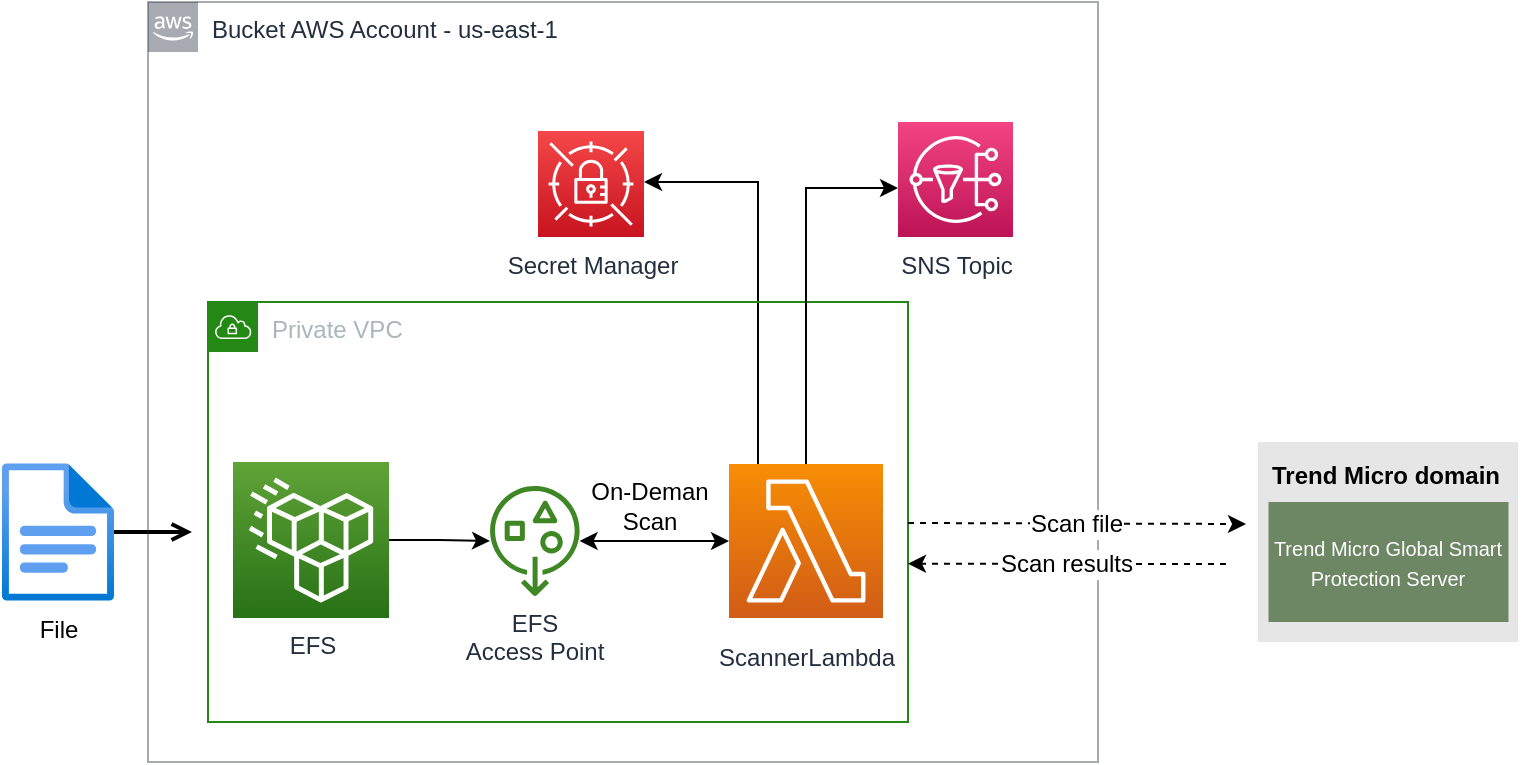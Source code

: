 <mxfile version="21.1.2" type="device">
  <diagram id="Ht1M8jgEwFfnCIfOTk4-" name="Page-1">
    <mxGraphModel dx="1154" dy="626" grid="1" gridSize="10" guides="1" tooltips="1" connect="1" arrows="1" fold="1" page="1" pageScale="1" pageWidth="1169" pageHeight="827" math="0" shadow="0">
      <root>
        <mxCell id="0" />
        <mxCell id="1" parent="0" />
        <mxCell id="UEzPUAAOIrF-is8g5C7q-88" value="" style="edgeStyle=orthogonalEdgeStyle;rounded=0;orthogonalLoop=1;jettySize=auto;html=1;endArrow=open;endFill=0;strokeWidth=2;" parent="1" source="SOLaATFvumEIcmYHhmR9-1" edge="1">
          <mxGeometry relative="1" as="geometry">
            <mxPoint x="64.99" y="254" as="sourcePoint" />
            <mxPoint x="106.998" y="335.034" as="targetPoint" />
          </mxGeometry>
        </mxCell>
        <mxCell id="SOLaATFvumEIcmYHhmR9-1" value="File" style="aspect=fixed;html=1;points=[];align=center;image;fontSize=12;image=img/lib/azure2/general/File.svg;" parent="1" vertex="1">
          <mxGeometry x="11.99" y="300.5" width="56.0" height="69" as="geometry" />
        </mxCell>
        <mxCell id="SOLaATFvumEIcmYHhmR9-37" value="" style="rounded=0;whiteSpace=wrap;html=1;labelBackgroundColor=none;fontSize=12;fillColor=#E6E6E6;fontColor=#333333;strokeColor=none;" parent="1" vertex="1">
          <mxGeometry x="640" y="290" width="130" height="100" as="geometry" />
        </mxCell>
        <mxCell id="SOLaATFvumEIcmYHhmR9-38" value="" style="endArrow=classic;html=1;rounded=0;fontSize=12;dashed=1;" parent="1" edge="1">
          <mxGeometry width="50" height="50" relative="1" as="geometry">
            <mxPoint x="649.5" y="350" as="sourcePoint" />
            <mxPoint x="689.5" y="350" as="targetPoint" />
          </mxGeometry>
        </mxCell>
        <mxCell id="SOLaATFvumEIcmYHhmR9-40" value="" style="endArrow=classic;html=1;rounded=0;fontSize=12;dashed=1;" parent="1" edge="1">
          <mxGeometry width="50" height="50" relative="1" as="geometry">
            <mxPoint x="689.5" y="370" as="sourcePoint" />
            <mxPoint x="660" y="370" as="targetPoint" />
          </mxGeometry>
        </mxCell>
        <mxCell id="SOLaATFvumEIcmYHhmR9-42" value="&lt;h6&gt;&lt;font style=&quot;font-size: 12px;&quot;&gt;Trend Micro domain&lt;/font&gt;&lt;/h6&gt;" style="text;html=1;strokeColor=none;fillColor=none;align=left;verticalAlign=middle;whiteSpace=wrap;rounded=0;labelBackgroundColor=none;fontSize=24;" parent="1" vertex="1">
          <mxGeometry x="644.75" y="290" width="120.5" height="30" as="geometry" />
        </mxCell>
        <mxCell id="SOLaATFvumEIcmYHhmR9-43" value="&lt;font style=&quot;font-size: 10px;&quot;&gt;Trend Micro Global Smart Protection Server&lt;/font&gt;" style="rounded=0;whiteSpace=wrap;html=1;labelBackgroundColor=none;fontSize=12;fillColor=#6d8764;strokeColor=none;fontColor=#ffffff;align=center;" parent="1" vertex="1">
          <mxGeometry x="645.25" y="320" width="120" height="60" as="geometry" />
        </mxCell>
        <mxCell id="qXlvel-bi4WhbtgMyOii-1" value="Bucket AWS Account - us-east-1" style="points=[[0,0],[0.25,0],[0.5,0],[0.75,0],[1,0],[1,0.25],[1,0.5],[1,0.75],[1,1],[0.75,1],[0.5,1],[0.25,1],[0,1],[0,0.75],[0,0.5],[0,0.25]];outlineConnect=0;gradientColor=none;html=1;whiteSpace=wrap;fontSize=12;fontStyle=0;shape=mxgraph.aws4.group;grIcon=mxgraph.aws4.group_aws_cloud_alt;strokeColor=#232F3E;fillColor=none;verticalAlign=top;align=left;spacingLeft=30;fontColor=#232F3E;dashed=0;labelBackgroundColor=#ffffff;container=1;pointerEvents=0;collapsible=0;recursiveResize=0;opacity=40;" parent="1" vertex="1">
          <mxGeometry x="85" y="70" width="475" height="380" as="geometry" />
        </mxCell>
        <mxCell id="2IOmamh5XuwDfRD4WM8--15" value="" style="endArrow=classic;html=1;rounded=0;edgeStyle=orthogonalEdgeStyle;" edge="1" parent="qXlvel-bi4WhbtgMyOii-1" source="qXlvel-bi4WhbtgMyOii-6" target="9Sry7bMXCBuVQDnMyCVN-2">
          <mxGeometry width="50" height="50" relative="1" as="geometry">
            <mxPoint x="395" y="270" as="sourcePoint" />
            <mxPoint x="445" y="220" as="targetPoint" />
            <Array as="points">
              <mxPoint x="305" y="90" />
            </Array>
          </mxGeometry>
        </mxCell>
        <mxCell id="2IOmamh5XuwDfRD4WM8--9" value="Private VPC" style="points=[[0,0],[0.25,0],[0.5,0],[0.75,0],[1,0],[1,0.25],[1,0.5],[1,0.75],[1,1],[0.75,1],[0.5,1],[0.25,1],[0,1],[0,0.75],[0,0.5],[0,0.25]];outlineConnect=0;gradientColor=none;html=1;whiteSpace=wrap;fontSize=12;fontStyle=0;container=1;pointerEvents=0;collapsible=0;recursiveResize=0;shape=mxgraph.aws4.group;grIcon=mxgraph.aws4.group_vpc;strokeColor=#248814;fillColor=none;verticalAlign=top;align=left;spacingLeft=30;fontColor=#AAB7B8;dashed=0;" vertex="1" parent="qXlvel-bi4WhbtgMyOii-1">
          <mxGeometry x="30" y="150" width="350" height="210" as="geometry" />
        </mxCell>
        <mxCell id="qXlvel-bi4WhbtgMyOii-6" value="ScannerLambda" style="outlineConnect=0;fontColor=#232F3E;gradientColor=#F78E04;gradientDirection=north;fillColor=#D05C17;strokeColor=#ffffff;dashed=0;verticalLabelPosition=bottom;verticalAlign=top;align=center;html=1;fontSize=12;fontStyle=0;aspect=fixed;shape=mxgraph.aws4.resourceIcon;resIcon=mxgraph.aws4.lambda;labelBackgroundColor=#ffffff;spacingTop=6;" parent="2IOmamh5XuwDfRD4WM8--9" vertex="1">
          <mxGeometry x="260.5" y="81" width="77" height="77" as="geometry" />
        </mxCell>
        <mxCell id="2IOmamh5XuwDfRD4WM8--10" value="" style="edgeStyle=orthogonalEdgeStyle;rounded=0;orthogonalLoop=1;jettySize=auto;html=1;" edge="1" parent="2IOmamh5XuwDfRD4WM8--9" source="2IOmamh5XuwDfRD4WM8--1" target="2IOmamh5XuwDfRD4WM8--2">
          <mxGeometry relative="1" as="geometry" />
        </mxCell>
        <mxCell id="2IOmamh5XuwDfRD4WM8--1" value="EFS" style="sketch=0;points=[[0,0,0],[0.25,0,0],[0.5,0,0],[0.75,0,0],[1,0,0],[0,1,0],[0.25,1,0],[0.5,1,0],[0.75,1,0],[1,1,0],[0,0.25,0],[0,0.5,0],[0,0.75,0],[1,0.25,0],[1,0.5,0],[1,0.75,0]];outlineConnect=0;fontColor=#232F3E;gradientColor=#60A337;gradientDirection=north;fillColor=#277116;strokeColor=#ffffff;dashed=0;verticalLabelPosition=bottom;verticalAlign=top;align=center;html=1;fontSize=12;fontStyle=0;aspect=fixed;shape=mxgraph.aws4.resourceIcon;resIcon=mxgraph.aws4.efs_standard;" vertex="1" parent="2IOmamh5XuwDfRD4WM8--9">
          <mxGeometry x="12.5" y="80" width="78" height="78" as="geometry" />
        </mxCell>
        <mxCell id="2IOmamh5XuwDfRD4WM8--2" value="EFS&lt;br&gt;Access Point" style="sketch=0;outlineConnect=0;fontColor=#232F3E;gradientColor=none;fillColor=#3F8624;strokeColor=none;dashed=0;verticalLabelPosition=bottom;verticalAlign=top;align=center;html=1;fontSize=12;fontStyle=0;aspect=fixed;pointerEvents=1;shape=mxgraph.aws4.general_access_points;" vertex="1" parent="2IOmamh5XuwDfRD4WM8--9">
          <mxGeometry x="140.5" y="92" width="45.83" height="55" as="geometry" />
        </mxCell>
        <mxCell id="2IOmamh5XuwDfRD4WM8--12" value="" style="endArrow=classic;startArrow=classic;html=1;rounded=0;" edge="1" parent="2IOmamh5XuwDfRD4WM8--9" source="2IOmamh5XuwDfRD4WM8--2" target="qXlvel-bi4WhbtgMyOii-6">
          <mxGeometry width="50" height="50" relative="1" as="geometry">
            <mxPoint x="370.5" y="120.5" as="sourcePoint" />
            <mxPoint x="420.5" y="70.5" as="targetPoint" />
          </mxGeometry>
        </mxCell>
        <mxCell id="2IOmamh5XuwDfRD4WM8--17" value="On-Deman Scan" style="text;strokeColor=none;align=center;fillColor=none;html=1;verticalAlign=middle;whiteSpace=wrap;rounded=0;" vertex="1" parent="2IOmamh5XuwDfRD4WM8--9">
          <mxGeometry x="175.5" y="87" width="90" height="30" as="geometry" />
        </mxCell>
        <mxCell id="9Sry7bMXCBuVQDnMyCVN-2" value="Secret Manager" style="sketch=0;points=[[0,0,0],[0.25,0,0],[0.5,0,0],[0.75,0,0],[1,0,0],[0,1,0],[0.25,1,0],[0.5,1,0],[0.75,1,0],[1,1,0],[0,0.25,0],[0,0.5,0],[0,0.75,0],[1,0.25,0],[1,0.5,0],[1,0.75,0]];outlineConnect=0;fontColor=#232F3E;gradientColor=#F54749;gradientDirection=north;fillColor=#C7131F;strokeColor=#ffffff;dashed=0;verticalLabelPosition=bottom;verticalAlign=top;align=center;html=1;fontSize=12;fontStyle=0;aspect=fixed;shape=mxgraph.aws4.resourceIcon;resIcon=mxgraph.aws4.secrets_manager;" parent="qXlvel-bi4WhbtgMyOii-1" vertex="1">
          <mxGeometry x="195.0" y="64.5" width="53" height="53" as="geometry" />
        </mxCell>
        <mxCell id="qXlvel-bi4WhbtgMyOii-9" value="SNS Topic" style="outlineConnect=0;fontColor=#232F3E;gradientColor=#F34482;gradientDirection=north;fillColor=#BC1356;strokeColor=#ffffff;dashed=0;verticalLabelPosition=bottom;verticalAlign=top;align=center;html=1;fontSize=12;fontStyle=0;aspect=fixed;shape=mxgraph.aws4.resourceIcon;resIcon=mxgraph.aws4.sns;labelBackgroundColor=#ffffff;" parent="qXlvel-bi4WhbtgMyOii-1" vertex="1">
          <mxGeometry x="375" y="60" width="57.5" height="57.5" as="geometry" />
        </mxCell>
        <mxCell id="qXlvel-bi4WhbtgMyOii-11" style="edgeStyle=orthogonalEdgeStyle;rounded=0;orthogonalLoop=1;jettySize=auto;html=1;" parent="qXlvel-bi4WhbtgMyOii-1" source="qXlvel-bi4WhbtgMyOii-6" target="qXlvel-bi4WhbtgMyOii-9" edge="1">
          <mxGeometry relative="1" as="geometry">
            <mxPoint x="594.66" y="418" as="sourcePoint" />
            <mxPoint x="594.66" y="541" as="targetPoint" />
            <Array as="points">
              <mxPoint x="329" y="93" />
            </Array>
          </mxGeometry>
        </mxCell>
        <mxCell id="SOLaATFvumEIcmYHhmR9-33" value="" style="endArrow=classic;html=1;rounded=0;fontSize=12;dashed=1;" parent="qXlvel-bi4WhbtgMyOii-1" edge="1">
          <mxGeometry width="50" height="50" relative="1" as="geometry">
            <mxPoint x="380.0" y="260.502" as="sourcePoint" />
            <mxPoint x="549" y="261" as="targetPoint" />
          </mxGeometry>
        </mxCell>
        <mxCell id="SOLaATFvumEIcmYHhmR9-35" value="Scan file" style="edgeLabel;html=1;align=center;verticalAlign=middle;resizable=0;points=[];fontSize=12;" parent="SOLaATFvumEIcmYHhmR9-33" vertex="1" connectable="0">
          <mxGeometry x="-0.004" relative="1" as="geometry">
            <mxPoint as="offset" />
          </mxGeometry>
        </mxCell>
        <mxCell id="SOLaATFvumEIcmYHhmR9-34" value="" style="endArrow=classic;html=1;rounded=0;fontSize=12;dashed=1;" parent="qXlvel-bi4WhbtgMyOii-1" edge="1">
          <mxGeometry width="50" height="50" relative="1" as="geometry">
            <mxPoint x="539" y="281" as="sourcePoint" />
            <mxPoint x="380" y="280.845" as="targetPoint" />
          </mxGeometry>
        </mxCell>
        <mxCell id="SOLaATFvumEIcmYHhmR9-36" value="Scan results" style="edgeLabel;html=1;align=center;verticalAlign=middle;resizable=0;points=[];fontSize=12;" parent="SOLaATFvumEIcmYHhmR9-34" vertex="1" connectable="0">
          <mxGeometry x="0.013" relative="1" as="geometry">
            <mxPoint as="offset" />
          </mxGeometry>
        </mxCell>
      </root>
    </mxGraphModel>
  </diagram>
</mxfile>
